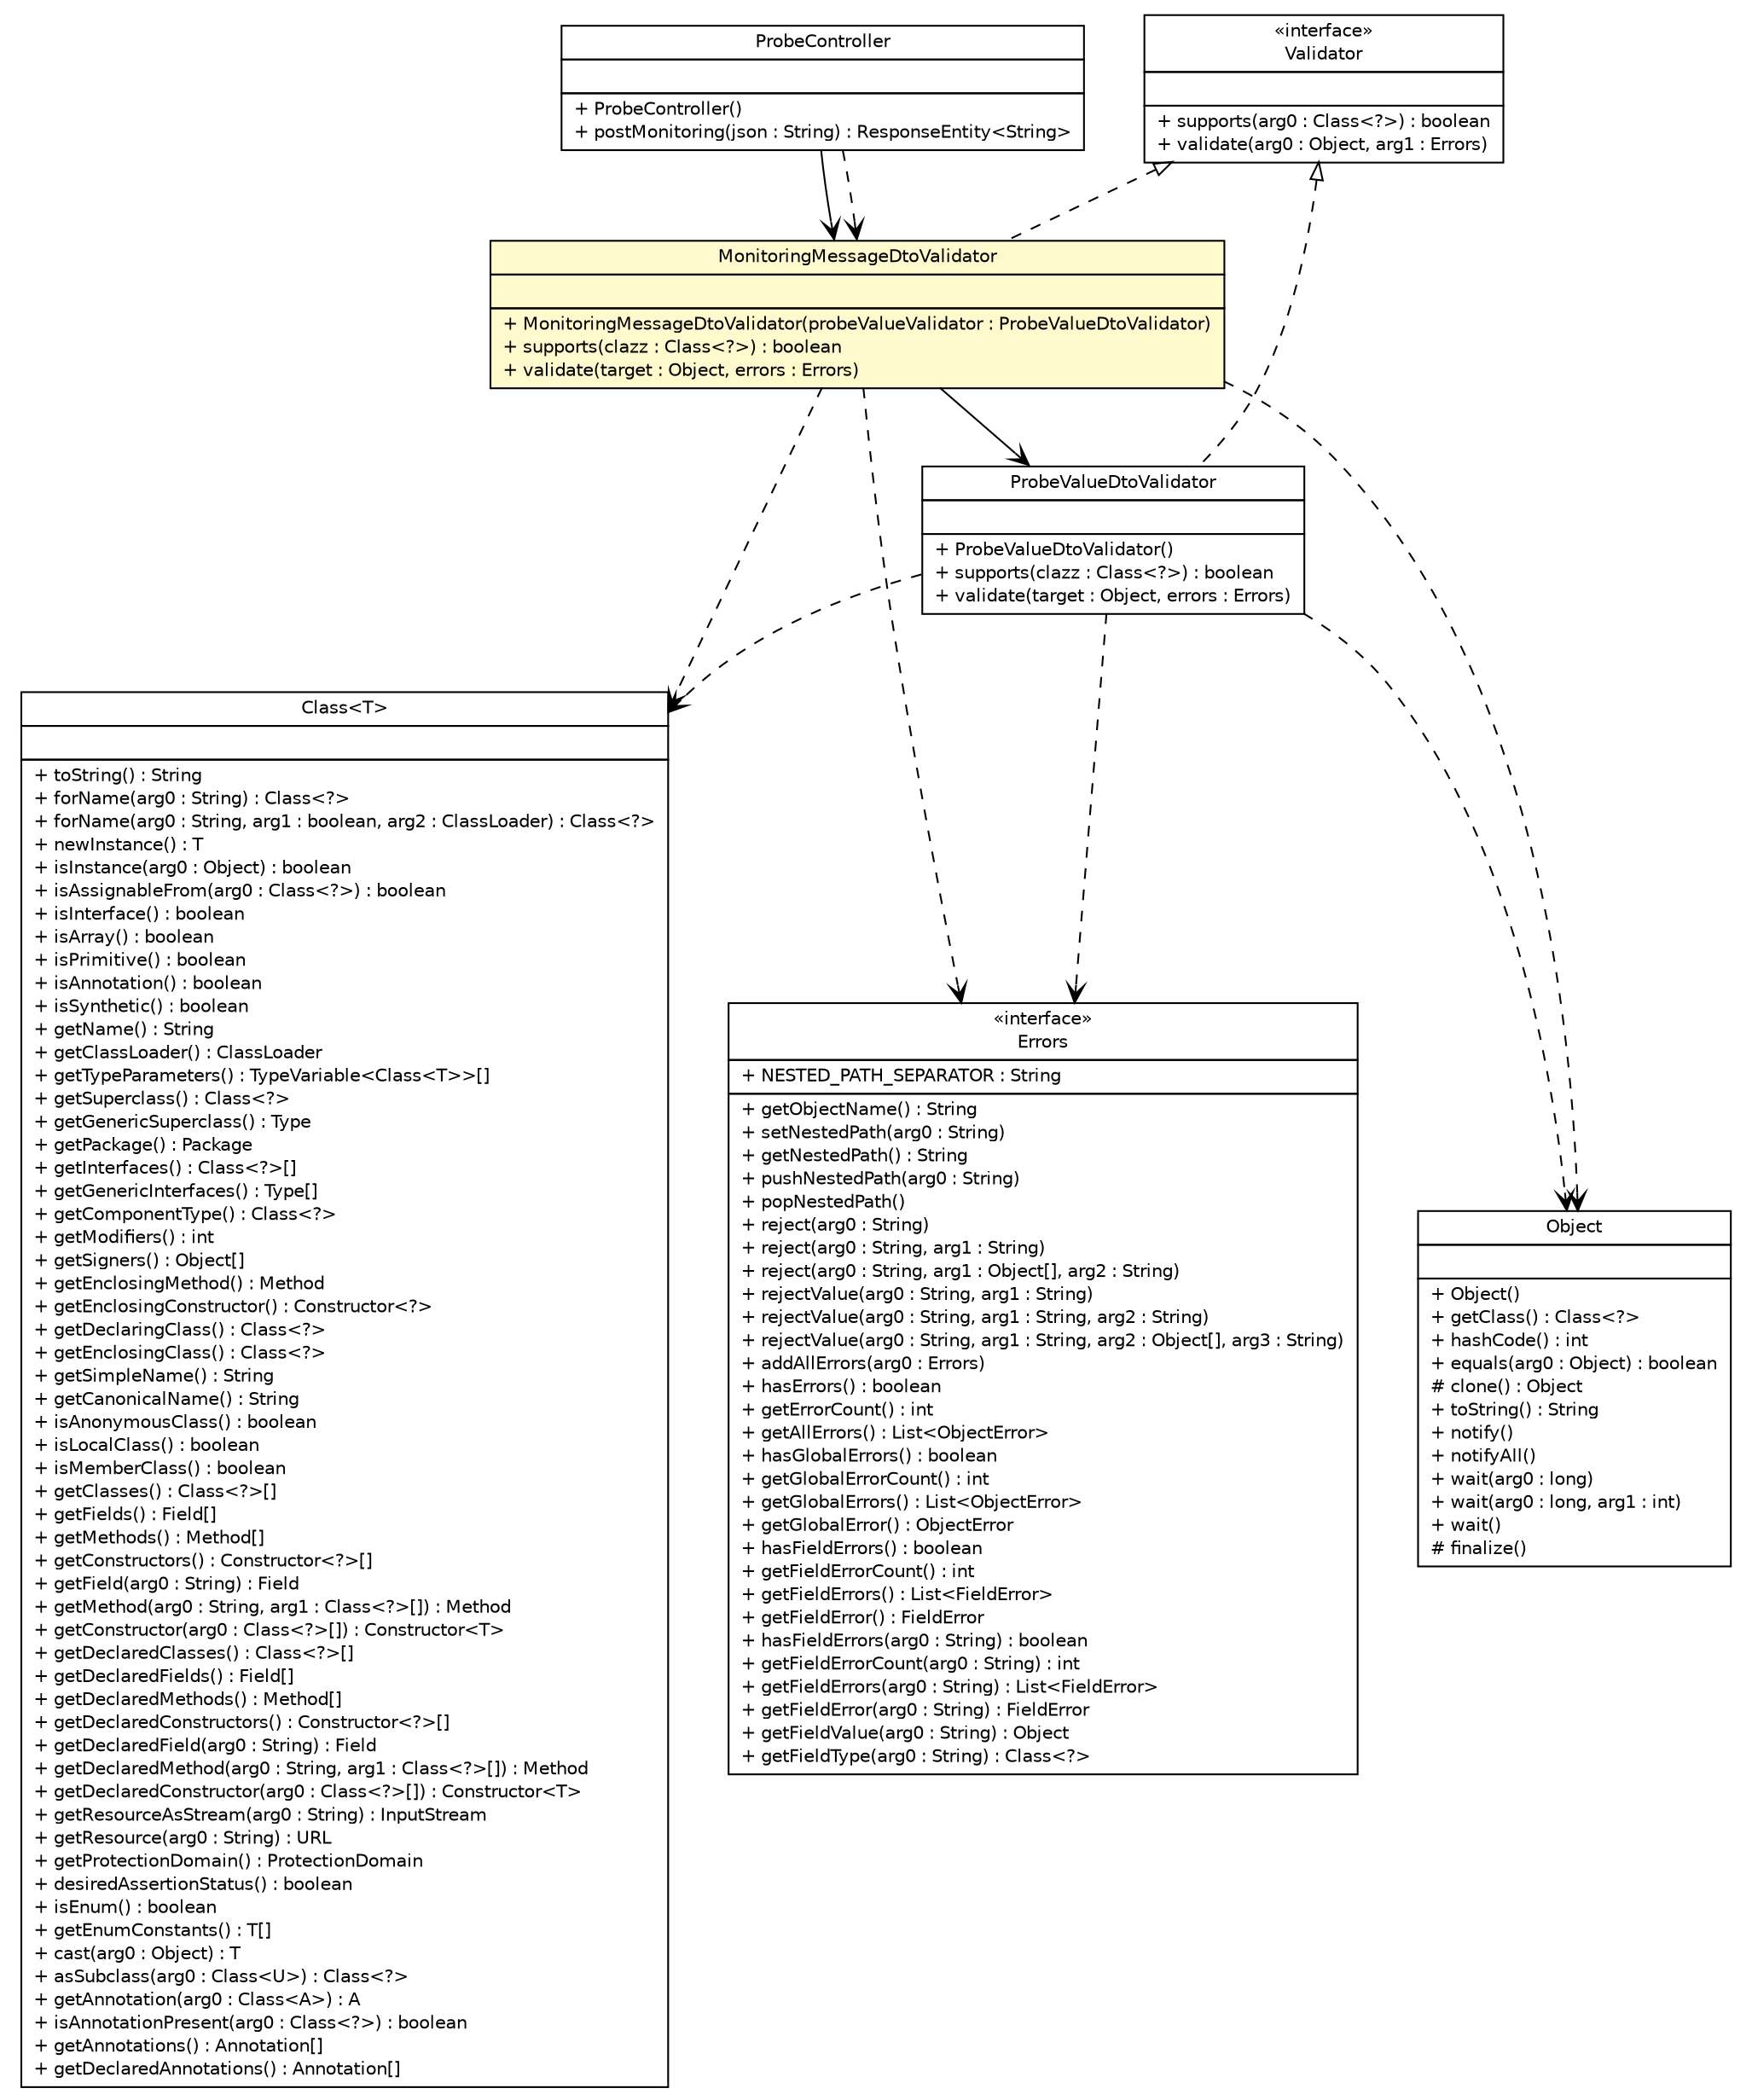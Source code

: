 #!/usr/local/bin/dot
#
# Class diagram 
# Generated by UMLGraph version 5.1 (http://www.umlgraph.org/)
#

digraph G {
	edge [fontname="Helvetica",fontsize=10,labelfontname="Helvetica",labelfontsize=10];
	node [fontname="Helvetica",fontsize=10,shape=plaintext];
	nodesep=0.25;
	ranksep=0.5;
	// net.sereneproject.collector.web.ProbeController
	c718 [label=<<table title="net.sereneproject.collector.web.ProbeController" border="0" cellborder="1" cellspacing="0" cellpadding="2" port="p" href="../web/ProbeController.html">
		<tr><td><table border="0" cellspacing="0" cellpadding="1">
<tr><td align="center" balign="center"> ProbeController </td></tr>
		</table></td></tr>
		<tr><td><table border="0" cellspacing="0" cellpadding="1">
<tr><td align="left" balign="left">  </td></tr>
		</table></td></tr>
		<tr><td><table border="0" cellspacing="0" cellpadding="1">
<tr><td align="left" balign="left"> + ProbeController() </td></tr>
<tr><td align="left" balign="left"> + postMonitoring(json : String) : ResponseEntity&lt;String&gt; </td></tr>
		</table></td></tr>
		</table>>, fontname="Helvetica", fontcolor="black", fontsize=10.0];
	// net.sereneproject.collector.validation.MonitoringMessageDtoValidator
	c733 [label=<<table title="net.sereneproject.collector.validation.MonitoringMessageDtoValidator" border="0" cellborder="1" cellspacing="0" cellpadding="2" port="p" bgcolor="lemonChiffon" href="./MonitoringMessageDtoValidator.html">
		<tr><td><table border="0" cellspacing="0" cellpadding="1">
<tr><td align="center" balign="center"> MonitoringMessageDtoValidator </td></tr>
		</table></td></tr>
		<tr><td><table border="0" cellspacing="0" cellpadding="1">
<tr><td align="left" balign="left">  </td></tr>
		</table></td></tr>
		<tr><td><table border="0" cellspacing="0" cellpadding="1">
<tr><td align="left" balign="left"> + MonitoringMessageDtoValidator(probeValueValidator : ProbeValueDtoValidator) </td></tr>
<tr><td align="left" balign="left"> + supports(clazz : Class&lt;?&gt;) : boolean </td></tr>
<tr><td align="left" balign="left"> + validate(target : Object, errors : Errors) </td></tr>
		</table></td></tr>
		</table>>, fontname="Helvetica", fontcolor="black", fontsize=10.0];
	// net.sereneproject.collector.validation.ProbeValueDtoValidator
	c734 [label=<<table title="net.sereneproject.collector.validation.ProbeValueDtoValidator" border="0" cellborder="1" cellspacing="0" cellpadding="2" port="p" href="./ProbeValueDtoValidator.html">
		<tr><td><table border="0" cellspacing="0" cellpadding="1">
<tr><td align="center" balign="center"> ProbeValueDtoValidator </td></tr>
		</table></td></tr>
		<tr><td><table border="0" cellspacing="0" cellpadding="1">
<tr><td align="left" balign="left">  </td></tr>
		</table></td></tr>
		<tr><td><table border="0" cellspacing="0" cellpadding="1">
<tr><td align="left" balign="left"> + ProbeValueDtoValidator() </td></tr>
<tr><td align="left" balign="left"> + supports(clazz : Class&lt;?&gt;) : boolean </td></tr>
<tr><td align="left" balign="left"> + validate(target : Object, errors : Errors) </td></tr>
		</table></td></tr>
		</table>>, fontname="Helvetica", fontcolor="black", fontsize=10.0];
	//net.sereneproject.collector.validation.MonitoringMessageDtoValidator implements org.springframework.validation.Validator
	c741:p -> c733:p [dir=back,arrowtail=empty,style=dashed];
	//net.sereneproject.collector.validation.ProbeValueDtoValidator implements org.springframework.validation.Validator
	c741:p -> c734:p [dir=back,arrowtail=empty,style=dashed];
	// net.sereneproject.collector.web.ProbeController NAVASSOC net.sereneproject.collector.validation.MonitoringMessageDtoValidator
	c718:p -> c733:p [taillabel="", label="", headlabel="", fontname="Helvetica", fontcolor="black", fontsize=10.0, color="black", arrowhead=open];
	// net.sereneproject.collector.validation.MonitoringMessageDtoValidator NAVASSOC net.sereneproject.collector.validation.ProbeValueDtoValidator
	c733:p -> c734:p [taillabel="", label="", headlabel="", fontname="Helvetica", fontcolor="black", fontsize=10.0, color="black", arrowhead=open];
	// net.sereneproject.collector.web.ProbeController DEPEND net.sereneproject.collector.validation.MonitoringMessageDtoValidator
	c718:p -> c733:p [taillabel="", label="", headlabel="", fontname="Helvetica", fontcolor="black", fontsize=10.0, color="black", arrowhead=open, style=dashed];
	// net.sereneproject.collector.validation.MonitoringMessageDtoValidator DEPEND org.springframework.validation.Errors
	c733:p -> c742:p [taillabel="", label="", headlabel="", fontname="Helvetica", fontcolor="black", fontsize=10.0, color="black", arrowhead=open, style=dashed];
	// net.sereneproject.collector.validation.MonitoringMessageDtoValidator DEPEND java.lang.Class<T>
	c733:p -> c743:p [taillabel="", label="", headlabel="", fontname="Helvetica", fontcolor="black", fontsize=10.0, color="black", arrowhead=open, style=dashed];
	// net.sereneproject.collector.validation.MonitoringMessageDtoValidator DEPEND java.lang.Object
	c733:p -> c744:p [taillabel="", label="", headlabel="", fontname="Helvetica", fontcolor="black", fontsize=10.0, color="black", arrowhead=open, style=dashed];
	// net.sereneproject.collector.validation.ProbeValueDtoValidator DEPEND org.springframework.validation.Errors
	c734:p -> c742:p [taillabel="", label="", headlabel="", fontname="Helvetica", fontcolor="black", fontsize=10.0, color="black", arrowhead=open, style=dashed];
	// net.sereneproject.collector.validation.ProbeValueDtoValidator DEPEND java.lang.Object
	c734:p -> c744:p [taillabel="", label="", headlabel="", fontname="Helvetica", fontcolor="black", fontsize=10.0, color="black", arrowhead=open, style=dashed];
	// net.sereneproject.collector.validation.ProbeValueDtoValidator DEPEND java.lang.Class<T>
	c734:p -> c743:p [taillabel="", label="", headlabel="", fontname="Helvetica", fontcolor="black", fontsize=10.0, color="black", arrowhead=open, style=dashed];
	// org.springframework.validation.Validator
	c741 [label=<<table title="org.springframework.validation.Validator" border="0" cellborder="1" cellspacing="0" cellpadding="2" port="p" href="http://java.sun.com/j2se/1.4.2/docs/api/org/springframework/validation/Validator.html">
		<tr><td><table border="0" cellspacing="0" cellpadding="1">
<tr><td align="center" balign="center"> &#171;interface&#187; </td></tr>
<tr><td align="center" balign="center"> Validator </td></tr>
		</table></td></tr>
		<tr><td><table border="0" cellspacing="0" cellpadding="1">
<tr><td align="left" balign="left">  </td></tr>
		</table></td></tr>
		<tr><td><table border="0" cellspacing="0" cellpadding="1">
<tr><td align="left" balign="left"> + supports(arg0 : Class&lt;?&gt;) : boolean </td></tr>
<tr><td align="left" balign="left"> + validate(arg0 : Object, arg1 : Errors) </td></tr>
		</table></td></tr>
		</table>>, fontname="Helvetica", fontcolor="black", fontsize=10.0];
	// java.lang.Class<T>
	c743 [label=<<table title="java.lang.Class" border="0" cellborder="1" cellspacing="0" cellpadding="2" port="p" href="http://java.sun.com/j2se/1.4.2/docs/api/java/lang/Class.html">
		<tr><td><table border="0" cellspacing="0" cellpadding="1">
<tr><td align="center" balign="center"> Class&lt;T&gt; </td></tr>
		</table></td></tr>
		<tr><td><table border="0" cellspacing="0" cellpadding="1">
<tr><td align="left" balign="left">  </td></tr>
		</table></td></tr>
		<tr><td><table border="0" cellspacing="0" cellpadding="1">
<tr><td align="left" balign="left"> + toString() : String </td></tr>
<tr><td align="left" balign="left"> + forName(arg0 : String) : Class&lt;?&gt; </td></tr>
<tr><td align="left" balign="left"> + forName(arg0 : String, arg1 : boolean, arg2 : ClassLoader) : Class&lt;?&gt; </td></tr>
<tr><td align="left" balign="left"> + newInstance() : T </td></tr>
<tr><td align="left" balign="left"> + isInstance(arg0 : Object) : boolean </td></tr>
<tr><td align="left" balign="left"> + isAssignableFrom(arg0 : Class&lt;?&gt;) : boolean </td></tr>
<tr><td align="left" balign="left"> + isInterface() : boolean </td></tr>
<tr><td align="left" balign="left"> + isArray() : boolean </td></tr>
<tr><td align="left" balign="left"> + isPrimitive() : boolean </td></tr>
<tr><td align="left" balign="left"> + isAnnotation() : boolean </td></tr>
<tr><td align="left" balign="left"> + isSynthetic() : boolean </td></tr>
<tr><td align="left" balign="left"> + getName() : String </td></tr>
<tr><td align="left" balign="left"> + getClassLoader() : ClassLoader </td></tr>
<tr><td align="left" balign="left"> + getTypeParameters() : TypeVariable&lt;Class&lt;T&gt;&gt;[] </td></tr>
<tr><td align="left" balign="left"> + getSuperclass() : Class&lt;?&gt; </td></tr>
<tr><td align="left" balign="left"> + getGenericSuperclass() : Type </td></tr>
<tr><td align="left" balign="left"> + getPackage() : Package </td></tr>
<tr><td align="left" balign="left"> + getInterfaces() : Class&lt;?&gt;[] </td></tr>
<tr><td align="left" balign="left"> + getGenericInterfaces() : Type[] </td></tr>
<tr><td align="left" balign="left"> + getComponentType() : Class&lt;?&gt; </td></tr>
<tr><td align="left" balign="left"> + getModifiers() : int </td></tr>
<tr><td align="left" balign="left"> + getSigners() : Object[] </td></tr>
<tr><td align="left" balign="left"> + getEnclosingMethod() : Method </td></tr>
<tr><td align="left" balign="left"> + getEnclosingConstructor() : Constructor&lt;?&gt; </td></tr>
<tr><td align="left" balign="left"> + getDeclaringClass() : Class&lt;?&gt; </td></tr>
<tr><td align="left" balign="left"> + getEnclosingClass() : Class&lt;?&gt; </td></tr>
<tr><td align="left" balign="left"> + getSimpleName() : String </td></tr>
<tr><td align="left" balign="left"> + getCanonicalName() : String </td></tr>
<tr><td align="left" balign="left"> + isAnonymousClass() : boolean </td></tr>
<tr><td align="left" balign="left"> + isLocalClass() : boolean </td></tr>
<tr><td align="left" balign="left"> + isMemberClass() : boolean </td></tr>
<tr><td align="left" balign="left"> + getClasses() : Class&lt;?&gt;[] </td></tr>
<tr><td align="left" balign="left"> + getFields() : Field[] </td></tr>
<tr><td align="left" balign="left"> + getMethods() : Method[] </td></tr>
<tr><td align="left" balign="left"> + getConstructors() : Constructor&lt;?&gt;[] </td></tr>
<tr><td align="left" balign="left"> + getField(arg0 : String) : Field </td></tr>
<tr><td align="left" balign="left"> + getMethod(arg0 : String, arg1 : Class&lt;?&gt;[]) : Method </td></tr>
<tr><td align="left" balign="left"> + getConstructor(arg0 : Class&lt;?&gt;[]) : Constructor&lt;T&gt; </td></tr>
<tr><td align="left" balign="left"> + getDeclaredClasses() : Class&lt;?&gt;[] </td></tr>
<tr><td align="left" balign="left"> + getDeclaredFields() : Field[] </td></tr>
<tr><td align="left" balign="left"> + getDeclaredMethods() : Method[] </td></tr>
<tr><td align="left" balign="left"> + getDeclaredConstructors() : Constructor&lt;?&gt;[] </td></tr>
<tr><td align="left" balign="left"> + getDeclaredField(arg0 : String) : Field </td></tr>
<tr><td align="left" balign="left"> + getDeclaredMethod(arg0 : String, arg1 : Class&lt;?&gt;[]) : Method </td></tr>
<tr><td align="left" balign="left"> + getDeclaredConstructor(arg0 : Class&lt;?&gt;[]) : Constructor&lt;T&gt; </td></tr>
<tr><td align="left" balign="left"> + getResourceAsStream(arg0 : String) : InputStream </td></tr>
<tr><td align="left" balign="left"> + getResource(arg0 : String) : URL </td></tr>
<tr><td align="left" balign="left"> + getProtectionDomain() : ProtectionDomain </td></tr>
<tr><td align="left" balign="left"> + desiredAssertionStatus() : boolean </td></tr>
<tr><td align="left" balign="left"> + isEnum() : boolean </td></tr>
<tr><td align="left" balign="left"> + getEnumConstants() : T[] </td></tr>
<tr><td align="left" balign="left"> + cast(arg0 : Object) : T </td></tr>
<tr><td align="left" balign="left"> + asSubclass(arg0 : Class&lt;U&gt;) : Class&lt;?&gt; </td></tr>
<tr><td align="left" balign="left"> + getAnnotation(arg0 : Class&lt;A&gt;) : A </td></tr>
<tr><td align="left" balign="left"> + isAnnotationPresent(arg0 : Class&lt;?&gt;) : boolean </td></tr>
<tr><td align="left" balign="left"> + getAnnotations() : Annotation[] </td></tr>
<tr><td align="left" balign="left"> + getDeclaredAnnotations() : Annotation[] </td></tr>
		</table></td></tr>
		</table>>, fontname="Helvetica", fontcolor="black", fontsize=10.0];
	// java.lang.Object
	c744 [label=<<table title="java.lang.Object" border="0" cellborder="1" cellspacing="0" cellpadding="2" port="p" href="http://java.sun.com/j2se/1.4.2/docs/api/java/lang/Object.html">
		<tr><td><table border="0" cellspacing="0" cellpadding="1">
<tr><td align="center" balign="center"> Object </td></tr>
		</table></td></tr>
		<tr><td><table border="0" cellspacing="0" cellpadding="1">
<tr><td align="left" balign="left">  </td></tr>
		</table></td></tr>
		<tr><td><table border="0" cellspacing="0" cellpadding="1">
<tr><td align="left" balign="left"> + Object() </td></tr>
<tr><td align="left" balign="left"> + getClass() : Class&lt;?&gt; </td></tr>
<tr><td align="left" balign="left"> + hashCode() : int </td></tr>
<tr><td align="left" balign="left"> + equals(arg0 : Object) : boolean </td></tr>
<tr><td align="left" balign="left"> # clone() : Object </td></tr>
<tr><td align="left" balign="left"> + toString() : String </td></tr>
<tr><td align="left" balign="left"> + notify() </td></tr>
<tr><td align="left" balign="left"> + notifyAll() </td></tr>
<tr><td align="left" balign="left"> + wait(arg0 : long) </td></tr>
<tr><td align="left" balign="left"> + wait(arg0 : long, arg1 : int) </td></tr>
<tr><td align="left" balign="left"> + wait() </td></tr>
<tr><td align="left" balign="left"> # finalize() </td></tr>
		</table></td></tr>
		</table>>, fontname="Helvetica", fontcolor="black", fontsize=10.0];
	// org.springframework.validation.Errors
	c742 [label=<<table title="org.springframework.validation.Errors" border="0" cellborder="1" cellspacing="0" cellpadding="2" port="p" href="http://java.sun.com/j2se/1.4.2/docs/api/org/springframework/validation/Errors.html">
		<tr><td><table border="0" cellspacing="0" cellpadding="1">
<tr><td align="center" balign="center"> &#171;interface&#187; </td></tr>
<tr><td align="center" balign="center"> Errors </td></tr>
		</table></td></tr>
		<tr><td><table border="0" cellspacing="0" cellpadding="1">
<tr><td align="left" balign="left"> + NESTED_PATH_SEPARATOR : String </td></tr>
		</table></td></tr>
		<tr><td><table border="0" cellspacing="0" cellpadding="1">
<tr><td align="left" balign="left"> + getObjectName() : String </td></tr>
<tr><td align="left" balign="left"> + setNestedPath(arg0 : String) </td></tr>
<tr><td align="left" balign="left"> + getNestedPath() : String </td></tr>
<tr><td align="left" balign="left"> + pushNestedPath(arg0 : String) </td></tr>
<tr><td align="left" balign="left"> + popNestedPath() </td></tr>
<tr><td align="left" balign="left"> + reject(arg0 : String) </td></tr>
<tr><td align="left" balign="left"> + reject(arg0 : String, arg1 : String) </td></tr>
<tr><td align="left" balign="left"> + reject(arg0 : String, arg1 : Object[], arg2 : String) </td></tr>
<tr><td align="left" balign="left"> + rejectValue(arg0 : String, arg1 : String) </td></tr>
<tr><td align="left" balign="left"> + rejectValue(arg0 : String, arg1 : String, arg2 : String) </td></tr>
<tr><td align="left" balign="left"> + rejectValue(arg0 : String, arg1 : String, arg2 : Object[], arg3 : String) </td></tr>
<tr><td align="left" balign="left"> + addAllErrors(arg0 : Errors) </td></tr>
<tr><td align="left" balign="left"> + hasErrors() : boolean </td></tr>
<tr><td align="left" balign="left"> + getErrorCount() : int </td></tr>
<tr><td align="left" balign="left"> + getAllErrors() : List&lt;ObjectError&gt; </td></tr>
<tr><td align="left" balign="left"> + hasGlobalErrors() : boolean </td></tr>
<tr><td align="left" balign="left"> + getGlobalErrorCount() : int </td></tr>
<tr><td align="left" balign="left"> + getGlobalErrors() : List&lt;ObjectError&gt; </td></tr>
<tr><td align="left" balign="left"> + getGlobalError() : ObjectError </td></tr>
<tr><td align="left" balign="left"> + hasFieldErrors() : boolean </td></tr>
<tr><td align="left" balign="left"> + getFieldErrorCount() : int </td></tr>
<tr><td align="left" balign="left"> + getFieldErrors() : List&lt;FieldError&gt; </td></tr>
<tr><td align="left" balign="left"> + getFieldError() : FieldError </td></tr>
<tr><td align="left" balign="left"> + hasFieldErrors(arg0 : String) : boolean </td></tr>
<tr><td align="left" balign="left"> + getFieldErrorCount(arg0 : String) : int </td></tr>
<tr><td align="left" balign="left"> + getFieldErrors(arg0 : String) : List&lt;FieldError&gt; </td></tr>
<tr><td align="left" balign="left"> + getFieldError(arg0 : String) : FieldError </td></tr>
<tr><td align="left" balign="left"> + getFieldValue(arg0 : String) : Object </td></tr>
<tr><td align="left" balign="left"> + getFieldType(arg0 : String) : Class&lt;?&gt; </td></tr>
		</table></td></tr>
		</table>>, fontname="Helvetica", fontcolor="black", fontsize=10.0];
}

